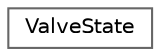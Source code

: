 digraph "Graphical Class Hierarchy"
{
 // LATEX_PDF_SIZE
  bgcolor="transparent";
  edge [fontname=Helvetica,fontsize=10,labelfontname=Helvetica,labelfontsize=10];
  node [fontname=Helvetica,fontsize=10,shape=box,height=0.2,width=0.4];
  rankdir="LR";
  Node0 [id="Node000000",label="ValveState",height=0.2,width=0.4,color="grey40", fillcolor="white", style="filled",URL="$class_valve_state.html",tooltip="This class is used to store the state of a valve component."];
}
